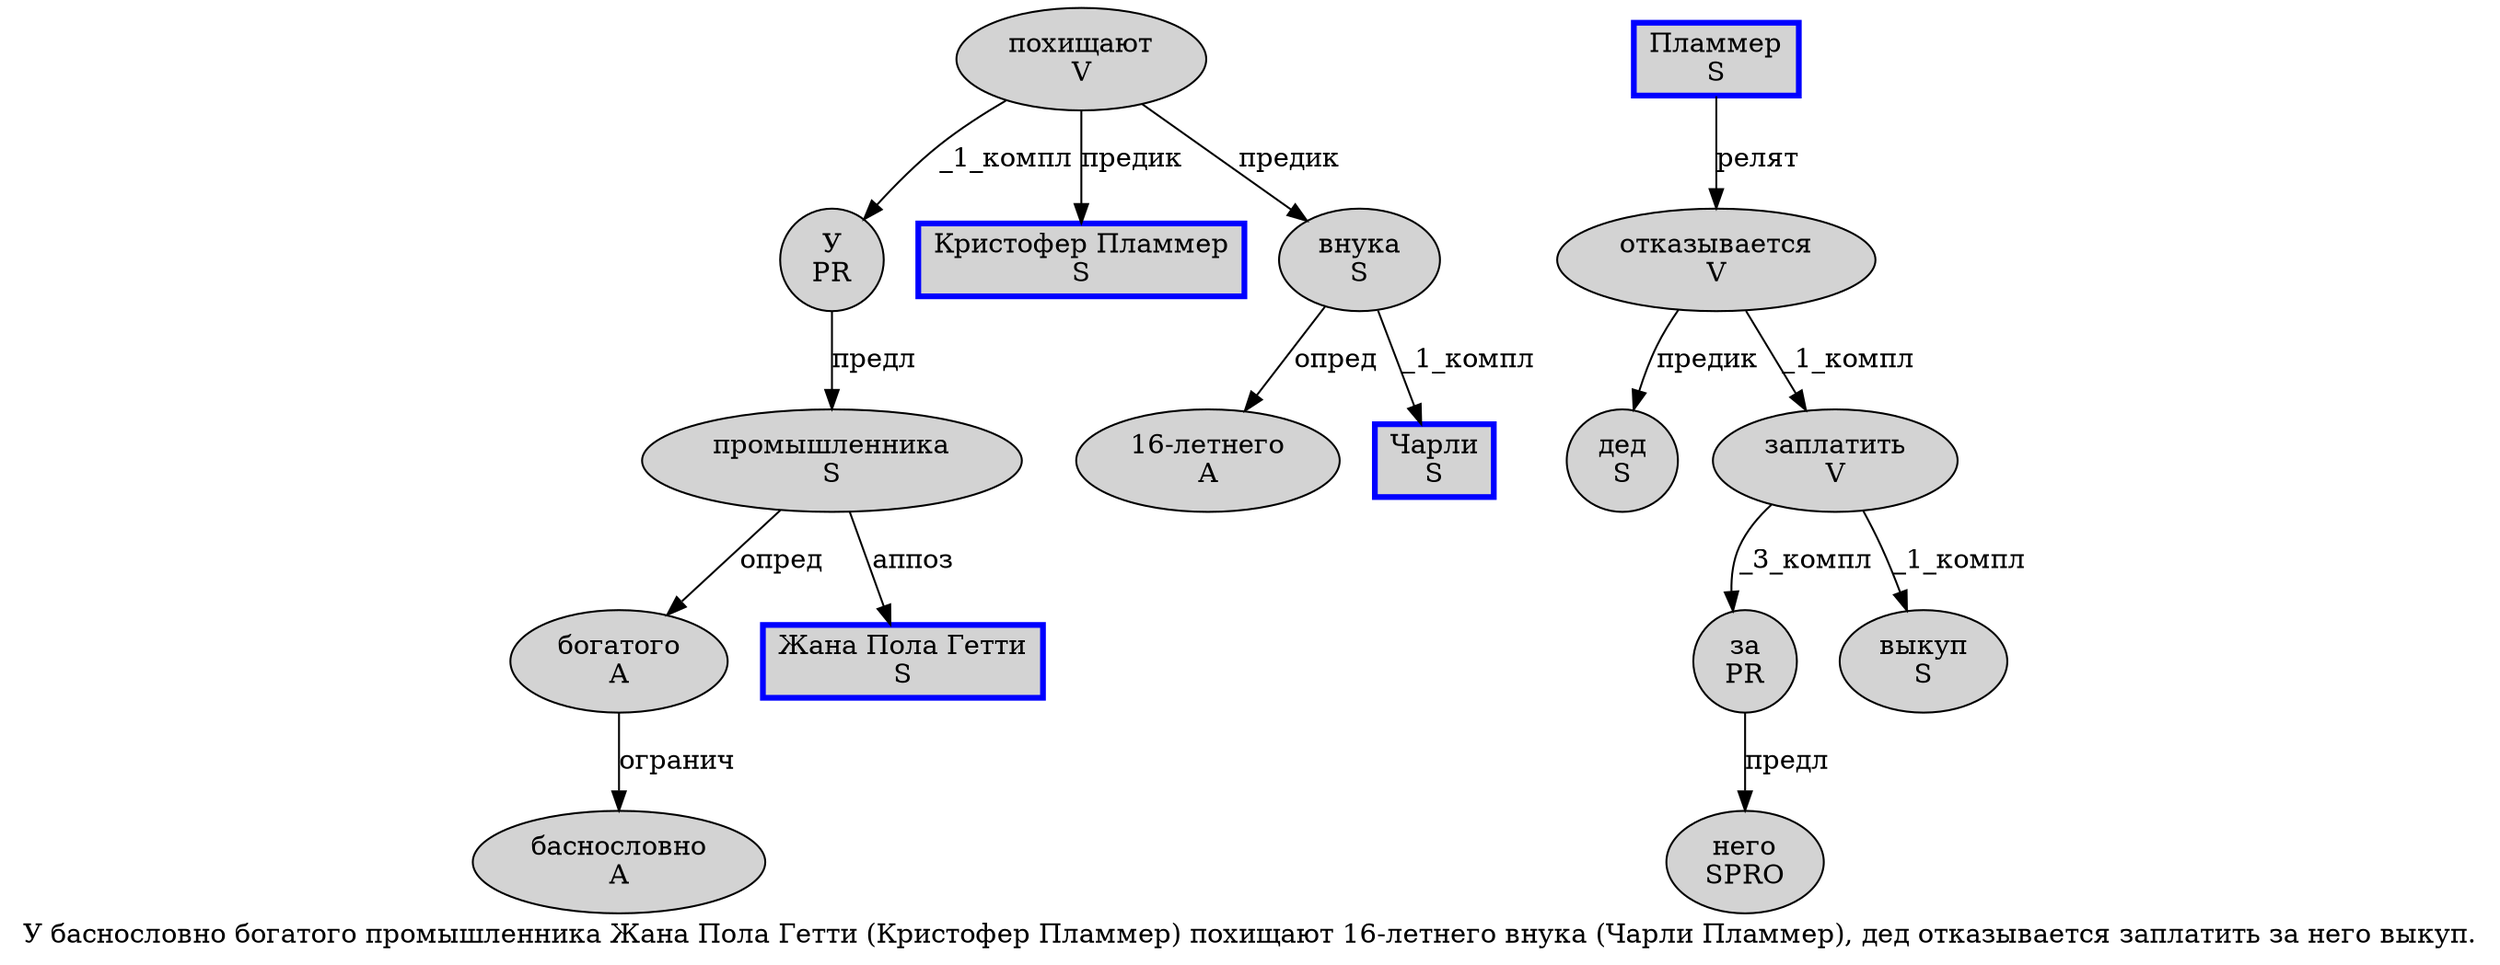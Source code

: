 digraph SENTENCE_1629 {
	graph [label="У баснословно богатого промышленника Жана Пола Гетти (Кристофер Пламмер) похищают 16-летнего внука (Чарли Пламмер), дед отказывается заплатить за него выкуп."]
	node [style=filled]
		0 [label="У
PR" color="" fillcolor=lightgray penwidth=1 shape=ellipse]
		1 [label="баснословно
A" color="" fillcolor=lightgray penwidth=1 shape=ellipse]
		2 [label="богатого
A" color="" fillcolor=lightgray penwidth=1 shape=ellipse]
		3 [label="промышленника
S" color="" fillcolor=lightgray penwidth=1 shape=ellipse]
		4 [label="Жана Пола Гетти
S" color=blue fillcolor=lightgray penwidth=3 shape=box]
		6 [label="Кристофер Пламмер
S" color=blue fillcolor=lightgray penwidth=3 shape=box]
		8 [label="похищают
V" color="" fillcolor=lightgray penwidth=1 shape=ellipse]
		9 [label="16-летнего
A" color="" fillcolor=lightgray penwidth=1 shape=ellipse]
		10 [label="внука
S" color="" fillcolor=lightgray penwidth=1 shape=ellipse]
		12 [label="Чарли
S" color=blue fillcolor=lightgray penwidth=3 shape=box]
		13 [label="Пламмер
S" color=blue fillcolor=lightgray penwidth=3 shape=box]
		16 [label="дед
S" color="" fillcolor=lightgray penwidth=1 shape=ellipse]
		17 [label="отказывается
V" color="" fillcolor=lightgray penwidth=1 shape=ellipse]
		18 [label="заплатить
V" color="" fillcolor=lightgray penwidth=1 shape=ellipse]
		19 [label="за
PR" color="" fillcolor=lightgray penwidth=1 shape=ellipse]
		20 [label="него
SPRO" color="" fillcolor=lightgray penwidth=1 shape=ellipse]
		21 [label="выкуп
S" color="" fillcolor=lightgray penwidth=1 shape=ellipse]
			3 -> 2 [label="опред"]
			3 -> 4 [label="аппоз"]
			13 -> 17 [label="релят"]
			18 -> 19 [label="_3_компл"]
			18 -> 21 [label="_1_компл"]
			8 -> 0 [label="_1_компл"]
			8 -> 6 [label="предик"]
			8 -> 10 [label="предик"]
			17 -> 16 [label="предик"]
			17 -> 18 [label="_1_компл"]
			10 -> 9 [label="опред"]
			10 -> 12 [label="_1_компл"]
			19 -> 20 [label="предл"]
			0 -> 3 [label="предл"]
			2 -> 1 [label="огранич"]
}